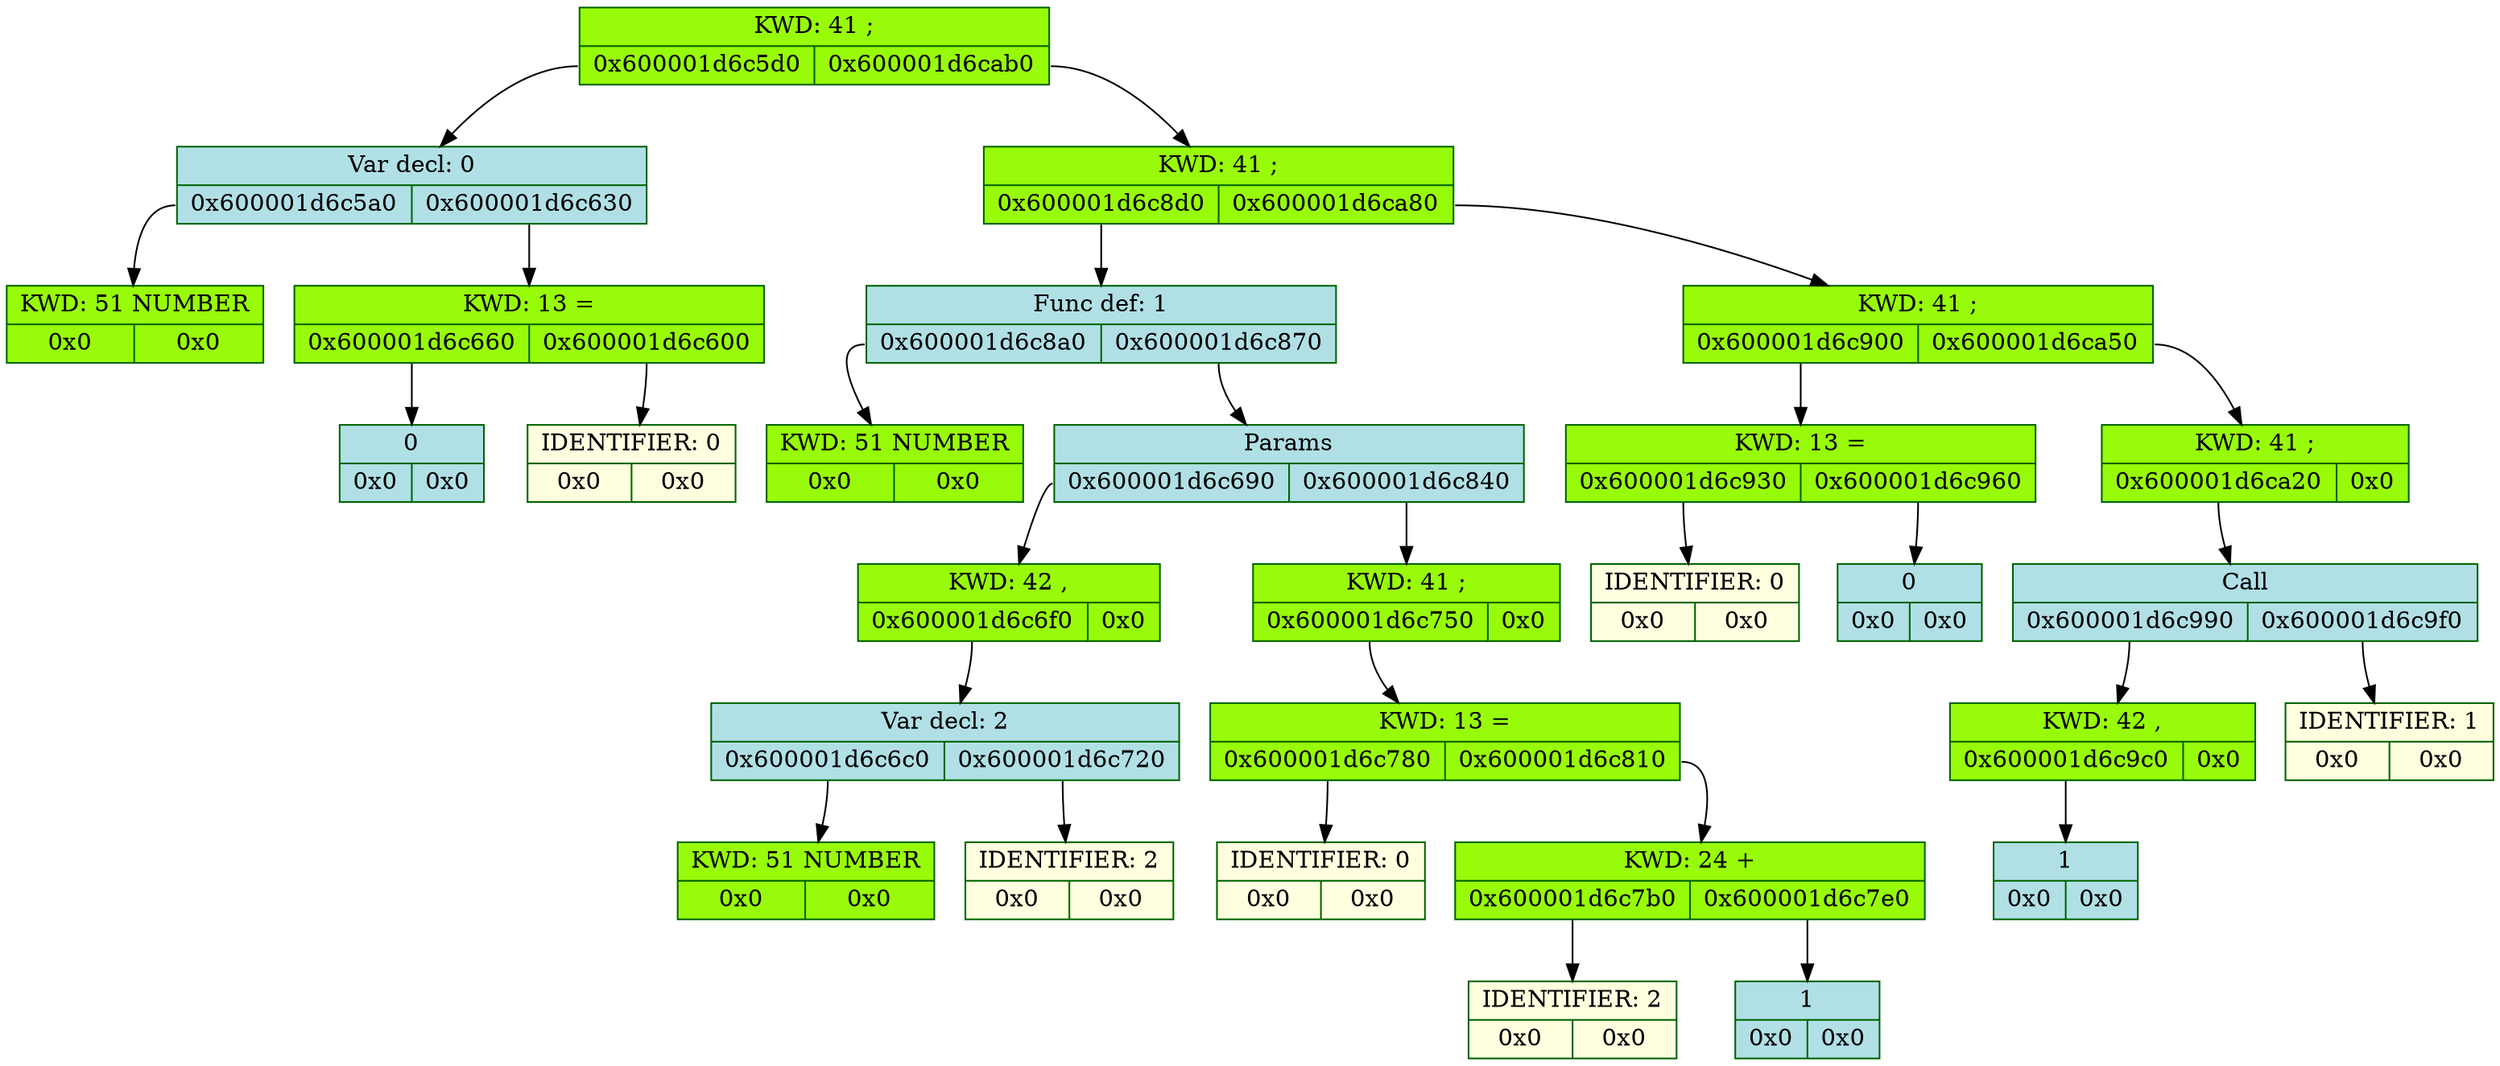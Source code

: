 digraph D{
	rankdir = TB

	node_105553147120352 [color = "darkgreen", style = "filled", shape = "record", fillcolor = "#98FB9" label = "{KWD: 41 ;  | {<fl105553147120352> 0x600001d6c5d0 | <fr105553147120352> 0x600001d6cab0}}"]
	node_105553147120352: <fl105553147120352> -> node_105553147119056 [color = "black", arrowhead = "normal", label = ""]
	node_105553147119056 [color = "darkgreen", style = "filled", shape = "record", fillcolor = "#B0E0E6" label = "{Var decl: 0 | {<fl105553147119056> 0x600001d6c5a0 | <fr105553147119056> 0x600001d6c630}}"]
	node_105553147119056: <fl105553147119056> -> node_105553147119008 [color = "black", arrowhead = "normal", label = ""]
	node_105553147119008 [color = "darkgreen", style = "filled", shape = "record", fillcolor = "#98FB9" label = "{KWD: 51 NUMBER  | {<fl105553147119008> 0x0 | <fr105553147119008> 0x0}}"]
	node_105553147119056: <fr105553147119056> -> node_105553147119152 [color = "black", arrowhead = "normal", label = ""]
	node_105553147119152 [color = "darkgreen", style = "filled", shape = "record", fillcolor = "#98FB9" label = "{KWD: 13 =  | {<fl105553147119152> 0x600001d6c660 | <fr105553147119152> 0x600001d6c600}}"]
	node_105553147119152: <fl105553147119152> -> node_105553147119200 [color = "black", arrowhead = "normal", label = ""]
	node_105553147119200 [color = "darkgreen", style = "filled", shape = "record", fillcolor = "#B0E0E6" label = "{0  | {<fl105553147119200> 0x0 | <fr105553147119200> 0x0}}"]
	node_105553147119152: <fr105553147119152> -> node_105553147119104 [color = "black", arrowhead = "normal", label = ""]
	node_105553147119104 [color = "darkgreen", style = "filled", shape = "record", fillcolor = "#FFFFE0" label = "{IDENTIFIER: 0 | {<fl105553147119104> 0x0 | <fr105553147119104> 0x0}}"]
	node_105553147120352: <fr105553147120352> -> node_105553147120304 [color = "black", arrowhead = "normal", label = ""]
	node_105553147120304 [color = "darkgreen", style = "filled", shape = "record", fillcolor = "#98FB9" label = "{KWD: 41 ;  | {<fl105553147120304> 0x600001d6c8d0 | <fr105553147120304> 0x600001d6ca80}}"]
	node_105553147120304: <fl105553147120304> -> node_105553147119824 [color = "black", arrowhead = "normal", label = ""]
	node_105553147119824 [color = "darkgreen", style = "filled", shape = "record", fillcolor = "#B0E0E6" label = "{Func def: 1  | {<fl105553147119824> 0x600001d6c8a0 | <fr105553147119824> 0x600001d6c870}}"]
	node_105553147119824: <fl105553147119824> -> node_105553147119776 [color = "black", arrowhead = "normal", label = ""]
	node_105553147119776 [color = "darkgreen", style = "filled", shape = "record", fillcolor = "#98FB9" label = "{KWD: 51 NUMBER  | {<fl105553147119776> 0x0 | <fr105553147119776> 0x0}}"]
	node_105553147119824: <fr105553147119824> -> node_105553147119728 [color = "black", arrowhead = "normal", label = ""]
	node_105553147119728 [color = "darkgreen", style = "filled", shape = "record", fillcolor = "#B0E0E6" label = "{Params  | {<fl105553147119728> 0x600001d6c690 | <fr105553147119728> 0x600001d6c840}}"]
	node_105553147119728: <fl105553147119728> -> node_105553147119248 [color = "black", arrowhead = "normal", label = ""]
	node_105553147119248 [color = "darkgreen", style = "filled", shape = "record", fillcolor = "#98FB9" label = "{KWD: 42 ,  | {<fl105553147119248> 0x600001d6c6f0 | <fr105553147119248> 0x0}}"]
	node_105553147119248: <fl105553147119248> -> node_105553147119344 [color = "black", arrowhead = "normal", label = ""]
	node_105553147119344 [color = "darkgreen", style = "filled", shape = "record", fillcolor = "#B0E0E6" label = "{Var decl: 2 | {<fl105553147119344> 0x600001d6c6c0 | <fr105553147119344> 0x600001d6c720}}"]
	node_105553147119344: <fl105553147119344> -> node_105553147119296 [color = "black", arrowhead = "normal", label = ""]
	node_105553147119296 [color = "darkgreen", style = "filled", shape = "record", fillcolor = "#98FB9" label = "{KWD: 51 NUMBER  | {<fl105553147119296> 0x0 | <fr105553147119296> 0x0}}"]
	node_105553147119344: <fr105553147119344> -> node_105553147119392 [color = "black", arrowhead = "normal", label = ""]
	node_105553147119392 [color = "darkgreen", style = "filled", shape = "record", fillcolor = "#FFFFE0" label = "{IDENTIFIER: 2 | {<fl105553147119392> 0x0 | <fr105553147119392> 0x0}}"]
	node_105553147119728: <fr105553147119728> -> node_105553147119680 [color = "black", arrowhead = "normal", label = ""]
	node_105553147119680 [color = "darkgreen", style = "filled", shape = "record", fillcolor = "#98FB9" label = "{KWD: 41 ;  | {<fl105553147119680> 0x600001d6c750 | <fr105553147119680> 0x0}}"]
	node_105553147119680: <fl105553147119680> -> node_105553147119440 [color = "black", arrowhead = "normal", label = ""]
	node_105553147119440 [color = "darkgreen", style = "filled", shape = "record", fillcolor = "#98FB9" label = "{KWD: 13 =  | {<fl105553147119440> 0x600001d6c780 | <fr105553147119440> 0x600001d6c810}}"]
	node_105553147119440: <fl105553147119440> -> node_105553147119488 [color = "black", arrowhead = "normal", label = ""]
	node_105553147119488 [color = "darkgreen", style = "filled", shape = "record", fillcolor = "#FFFFE0" label = "{IDENTIFIER: 0 | {<fl105553147119488> 0x0 | <fr105553147119488> 0x0}}"]
	node_105553147119440: <fr105553147119440> -> node_105553147119632 [color = "black", arrowhead = "normal", label = ""]
	node_105553147119632 [color = "darkgreen", style = "filled", shape = "record", fillcolor = "#98FB9" label = "{KWD: 24 +  | {<fl105553147119632> 0x600001d6c7b0 | <fr105553147119632> 0x600001d6c7e0}}"]
	node_105553147119632: <fl105553147119632> -> node_105553147119536 [color = "black", arrowhead = "normal", label = ""]
	node_105553147119536 [color = "darkgreen", style = "filled", shape = "record", fillcolor = "#FFFFE0" label = "{IDENTIFIER: 2 | {<fl105553147119536> 0x0 | <fr105553147119536> 0x0}}"]
	node_105553147119632: <fr105553147119632> -> node_105553147119584 [color = "black", arrowhead = "normal", label = ""]
	node_105553147119584 [color = "darkgreen", style = "filled", shape = "record", fillcolor = "#B0E0E6" label = "{1  | {<fl105553147119584> 0x0 | <fr105553147119584> 0x0}}"]
	node_105553147120304: <fr105553147120304> -> node_105553147120256 [color = "black", arrowhead = "normal", label = ""]
	node_105553147120256 [color = "darkgreen", style = "filled", shape = "record", fillcolor = "#98FB9" label = "{KWD: 41 ;  | {<fl105553147120256> 0x600001d6c900 | <fr105553147120256> 0x600001d6ca50}}"]
	node_105553147120256: <fl105553147120256> -> node_105553147119872 [color = "black", arrowhead = "normal", label = ""]
	node_105553147119872 [color = "darkgreen", style = "filled", shape = "record", fillcolor = "#98FB9" label = "{KWD: 13 =  | {<fl105553147119872> 0x600001d6c930 | <fr105553147119872> 0x600001d6c960}}"]
	node_105553147119872: <fl105553147119872> -> node_105553147119920 [color = "black", arrowhead = "normal", label = ""]
	node_105553147119920 [color = "darkgreen", style = "filled", shape = "record", fillcolor = "#FFFFE0" label = "{IDENTIFIER: 0 | {<fl105553147119920> 0x0 | <fr105553147119920> 0x0}}"]
	node_105553147119872: <fr105553147119872> -> node_105553147119968 [color = "black", arrowhead = "normal", label = ""]
	node_105553147119968 [color = "darkgreen", style = "filled", shape = "record", fillcolor = "#B0E0E6" label = "{0  | {<fl105553147119968> 0x0 | <fr105553147119968> 0x0}}"]
	node_105553147120256: <fr105553147120256> -> node_105553147120208 [color = "black", arrowhead = "normal", label = ""]
	node_105553147120208 [color = "darkgreen", style = "filled", shape = "record", fillcolor = "#98FB9" label = "{KWD: 41 ;  | {<fl105553147120208> 0x600001d6ca20 | <fr105553147120208> 0x0}}"]
	node_105553147120208: <fl105553147120208> -> node_105553147120160 [color = "black", arrowhead = "normal", label = ""]
	node_105553147120160 [color = "darkgreen", style = "filled", shape = "record", fillcolor = "#B0E0E6" label = "{Call  | {<fl105553147120160> 0x600001d6c990 | <fr105553147120160> 0x600001d6c9f0}}"]
	node_105553147120160: <fl105553147120160> -> node_105553147120016 [color = "black", arrowhead = "normal", label = ""]
	node_105553147120016 [color = "darkgreen", style = "filled", shape = "record", fillcolor = "#98FB9" label = "{KWD: 42 ,  | {<fl105553147120016> 0x600001d6c9c0 | <fr105553147120016> 0x0}}"]
	node_105553147120016: <fl105553147120016> -> node_105553147120064 [color = "black", arrowhead = "normal", label = ""]
	node_105553147120064 [color = "darkgreen", style = "filled", shape = "record", fillcolor = "#B0E0E6" label = "{1  | {<fl105553147120064> 0x0 | <fr105553147120064> 0x0}}"]
	node_105553147120160: <fr105553147120160> -> node_105553147120112 [color = "black", arrowhead = "normal", label = ""]
	node_105553147120112 [color = "darkgreen", style = "filled", shape = "record", fillcolor = "#FFFFE0" label = "{IDENTIFIER: 1 | {<fl105553147120112> 0x0 | <fr105553147120112> 0x0}}"]
}